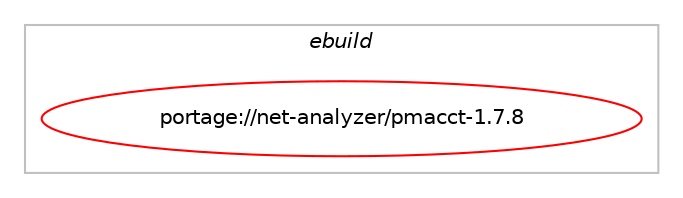 digraph prolog {

# *************
# Graph options
# *************

newrank=true;
concentrate=true;
compound=true;
graph [rankdir=LR,fontname=Helvetica,fontsize=10,ranksep=1.5];#, ranksep=2.5, nodesep=0.2];
edge  [arrowhead=vee];
node  [fontname=Helvetica,fontsize=10];

# **********
# The ebuild
# **********

subgraph cluster_leftcol {
color=gray;
label=<<i>ebuild</i>>;
id [label="portage://net-analyzer/pmacct-1.7.8", color=red, width=4, href="../net-analyzer/pmacct-1.7.8.svg"];
}

# ****************
# The dependencies
# ****************

subgraph cluster_midcol {
color=gray;
label=<<i>dependencies</i>>;
subgraph cluster_compile {
fillcolor="#eeeeee";
style=filled;
label=<<i>compile</i>>;
# *** BEGIN UNKNOWN DEPENDENCY TYPE (TODO) ***
# id -> equal(use_conditional_group(positive,geoip,portage://net-analyzer/pmacct-1.7.8,[package_dependency(portage://net-analyzer/pmacct-1.7.8,install,no,dev-libs,geoip,none,[,,],[],[])]))
# *** END UNKNOWN DEPENDENCY TYPE (TODO) ***

# *** BEGIN UNKNOWN DEPENDENCY TYPE (TODO) ***
# id -> equal(use_conditional_group(positive,geoipv2,portage://net-analyzer/pmacct-1.7.8,[package_dependency(portage://net-analyzer/pmacct-1.7.8,install,no,dev-libs,libmaxminddb,none,[,,],[],[])]))
# *** END UNKNOWN DEPENDENCY TYPE (TODO) ***

# *** BEGIN UNKNOWN DEPENDENCY TYPE (TODO) ***
# id -> equal(use_conditional_group(positive,jansson,portage://net-analyzer/pmacct-1.7.8,[package_dependency(portage://net-analyzer/pmacct-1.7.8,install,no,dev-libs,jansson,none,[,,],any_same_slot,[])]))
# *** END UNKNOWN DEPENDENCY TYPE (TODO) ***

# *** BEGIN UNKNOWN DEPENDENCY TYPE (TODO) ***
# id -> equal(use_conditional_group(positive,kafka,portage://net-analyzer/pmacct-1.7.8,[package_dependency(portage://net-analyzer/pmacct-1.7.8,install,no,dev-libs,librdkafka,none,[,,],[],[])]))
# *** END UNKNOWN DEPENDENCY TYPE (TODO) ***

# *** BEGIN UNKNOWN DEPENDENCY TYPE (TODO) ***
# id -> equal(use_conditional_group(positive,mysql,portage://net-analyzer/pmacct-1.7.8,[package_dependency(portage://net-analyzer/pmacct-1.7.8,install,no,dev-db,mysql-connector-c,none,[,,],[slot(0),equal],[]),package_dependency(portage://net-analyzer/pmacct-1.7.8,install,no,sys-process,numactl,none,[,,],[],[])]))
# *** END UNKNOWN DEPENDENCY TYPE (TODO) ***

# *** BEGIN UNKNOWN DEPENDENCY TYPE (TODO) ***
# id -> equal(use_conditional_group(positive,ndpi,portage://net-analyzer/pmacct-1.7.8,[package_dependency(portage://net-analyzer/pmacct-1.7.8,install,no,net-libs,nDPI,greaterequal,[3.2,,,3.2],any_same_slot,[])]))
# *** END UNKNOWN DEPENDENCY TYPE (TODO) ***

# *** BEGIN UNKNOWN DEPENDENCY TYPE (TODO) ***
# id -> equal(use_conditional_group(positive,nflog,portage://net-analyzer/pmacct-1.7.8,[package_dependency(portage://net-analyzer/pmacct-1.7.8,install,no,net-libs,libnetfilter_log,none,[,,],[],[])]))
# *** END UNKNOWN DEPENDENCY TYPE (TODO) ***

# *** BEGIN UNKNOWN DEPENDENCY TYPE (TODO) ***
# id -> equal(use_conditional_group(positive,postgres,portage://net-analyzer/pmacct-1.7.8,[package_dependency(portage://net-analyzer/pmacct-1.7.8,install,no,dev-db,postgresql,none,[,,],any_different_slot,[])]))
# *** END UNKNOWN DEPENDENCY TYPE (TODO) ***

# *** BEGIN UNKNOWN DEPENDENCY TYPE (TODO) ***
# id -> equal(use_conditional_group(positive,rabbitmq,portage://net-analyzer/pmacct-1.7.8,[package_dependency(portage://net-analyzer/pmacct-1.7.8,install,no,net-libs,rabbitmq-c,none,[,,],[],[])]))
# *** END UNKNOWN DEPENDENCY TYPE (TODO) ***

# *** BEGIN UNKNOWN DEPENDENCY TYPE (TODO) ***
# id -> equal(use_conditional_group(positive,sqlite,portage://net-analyzer/pmacct-1.7.8,[package_dependency(portage://net-analyzer/pmacct-1.7.8,install,no,dev-db,sqlite,equal,[3*,,,3*],[],[])]))
# *** END UNKNOWN DEPENDENCY TYPE (TODO) ***

# *** BEGIN UNKNOWN DEPENDENCY TYPE (TODO) ***
# id -> equal(use_conditional_group(positive,zmq,portage://net-analyzer/pmacct-1.7.8,[package_dependency(portage://net-analyzer/pmacct-1.7.8,install,no,net-libs,zeromq,greaterequal,[4.2.0,,,4.2.0],any_same_slot,[])]))
# *** END UNKNOWN DEPENDENCY TYPE (TODO) ***

# *** BEGIN UNKNOWN DEPENDENCY TYPE (TODO) ***
# id -> equal(package_dependency(portage://net-analyzer/pmacct-1.7.8,install,no,dev-libs,libcdada,none,[,,],[],[]))
# *** END UNKNOWN DEPENDENCY TYPE (TODO) ***

# *** BEGIN UNKNOWN DEPENDENCY TYPE (TODO) ***
# id -> equal(package_dependency(portage://net-analyzer/pmacct-1.7.8,install,no,net-libs,libpcap,none,[,,],[],[]))
# *** END UNKNOWN DEPENDENCY TYPE (TODO) ***

}
subgraph cluster_compileandrun {
fillcolor="#eeeeee";
style=filled;
label=<<i>compile and run</i>>;
}
subgraph cluster_run {
fillcolor="#eeeeee";
style=filled;
label=<<i>run</i>>;
# *** BEGIN UNKNOWN DEPENDENCY TYPE (TODO) ***
# id -> equal(use_conditional_group(positive,geoip,portage://net-analyzer/pmacct-1.7.8,[package_dependency(portage://net-analyzer/pmacct-1.7.8,run,no,dev-libs,geoip,none,[,,],[],[])]))
# *** END UNKNOWN DEPENDENCY TYPE (TODO) ***

# *** BEGIN UNKNOWN DEPENDENCY TYPE (TODO) ***
# id -> equal(use_conditional_group(positive,geoipv2,portage://net-analyzer/pmacct-1.7.8,[package_dependency(portage://net-analyzer/pmacct-1.7.8,run,no,dev-libs,libmaxminddb,none,[,,],[],[])]))
# *** END UNKNOWN DEPENDENCY TYPE (TODO) ***

# *** BEGIN UNKNOWN DEPENDENCY TYPE (TODO) ***
# id -> equal(use_conditional_group(positive,jansson,portage://net-analyzer/pmacct-1.7.8,[package_dependency(portage://net-analyzer/pmacct-1.7.8,run,no,dev-libs,jansson,none,[,,],any_same_slot,[])]))
# *** END UNKNOWN DEPENDENCY TYPE (TODO) ***

# *** BEGIN UNKNOWN DEPENDENCY TYPE (TODO) ***
# id -> equal(use_conditional_group(positive,kafka,portage://net-analyzer/pmacct-1.7.8,[package_dependency(portage://net-analyzer/pmacct-1.7.8,run,no,dev-libs,librdkafka,none,[,,],[],[])]))
# *** END UNKNOWN DEPENDENCY TYPE (TODO) ***

# *** BEGIN UNKNOWN DEPENDENCY TYPE (TODO) ***
# id -> equal(use_conditional_group(positive,mysql,portage://net-analyzer/pmacct-1.7.8,[package_dependency(portage://net-analyzer/pmacct-1.7.8,run,no,dev-db,mysql-connector-c,none,[,,],[slot(0),equal],[]),package_dependency(portage://net-analyzer/pmacct-1.7.8,run,no,sys-process,numactl,none,[,,],[],[])]))
# *** END UNKNOWN DEPENDENCY TYPE (TODO) ***

# *** BEGIN UNKNOWN DEPENDENCY TYPE (TODO) ***
# id -> equal(use_conditional_group(positive,ndpi,portage://net-analyzer/pmacct-1.7.8,[package_dependency(portage://net-analyzer/pmacct-1.7.8,run,no,net-libs,nDPI,greaterequal,[3.2,,,3.2],any_same_slot,[])]))
# *** END UNKNOWN DEPENDENCY TYPE (TODO) ***

# *** BEGIN UNKNOWN DEPENDENCY TYPE (TODO) ***
# id -> equal(use_conditional_group(positive,nflog,portage://net-analyzer/pmacct-1.7.8,[package_dependency(portage://net-analyzer/pmacct-1.7.8,run,no,net-libs,libnetfilter_log,none,[,,],[],[])]))
# *** END UNKNOWN DEPENDENCY TYPE (TODO) ***

# *** BEGIN UNKNOWN DEPENDENCY TYPE (TODO) ***
# id -> equal(use_conditional_group(positive,postgres,portage://net-analyzer/pmacct-1.7.8,[package_dependency(portage://net-analyzer/pmacct-1.7.8,run,no,dev-db,postgresql,none,[,,],any_different_slot,[])]))
# *** END UNKNOWN DEPENDENCY TYPE (TODO) ***

# *** BEGIN UNKNOWN DEPENDENCY TYPE (TODO) ***
# id -> equal(use_conditional_group(positive,rabbitmq,portage://net-analyzer/pmacct-1.7.8,[package_dependency(portage://net-analyzer/pmacct-1.7.8,run,no,net-libs,rabbitmq-c,none,[,,],[],[])]))
# *** END UNKNOWN DEPENDENCY TYPE (TODO) ***

# *** BEGIN UNKNOWN DEPENDENCY TYPE (TODO) ***
# id -> equal(use_conditional_group(positive,sqlite,portage://net-analyzer/pmacct-1.7.8,[package_dependency(portage://net-analyzer/pmacct-1.7.8,run,no,dev-db,sqlite,equal,[3*,,,3*],[],[])]))
# *** END UNKNOWN DEPENDENCY TYPE (TODO) ***

# *** BEGIN UNKNOWN DEPENDENCY TYPE (TODO) ***
# id -> equal(use_conditional_group(positive,zmq,portage://net-analyzer/pmacct-1.7.8,[package_dependency(portage://net-analyzer/pmacct-1.7.8,run,no,net-libs,zeromq,greaterequal,[4.2.0,,,4.2.0],any_same_slot,[])]))
# *** END UNKNOWN DEPENDENCY TYPE (TODO) ***

# *** BEGIN UNKNOWN DEPENDENCY TYPE (TODO) ***
# id -> equal(package_dependency(portage://net-analyzer/pmacct-1.7.8,run,no,dev-libs,libcdada,none,[,,],[],[]))
# *** END UNKNOWN DEPENDENCY TYPE (TODO) ***

# *** BEGIN UNKNOWN DEPENDENCY TYPE (TODO) ***
# id -> equal(package_dependency(portage://net-analyzer/pmacct-1.7.8,run,no,net-libs,libpcap,none,[,,],[],[]))
# *** END UNKNOWN DEPENDENCY TYPE (TODO) ***

}
}

# **************
# The candidates
# **************

subgraph cluster_choices {
rank=same;
color=gray;
label=<<i>candidates</i>>;

}

}
